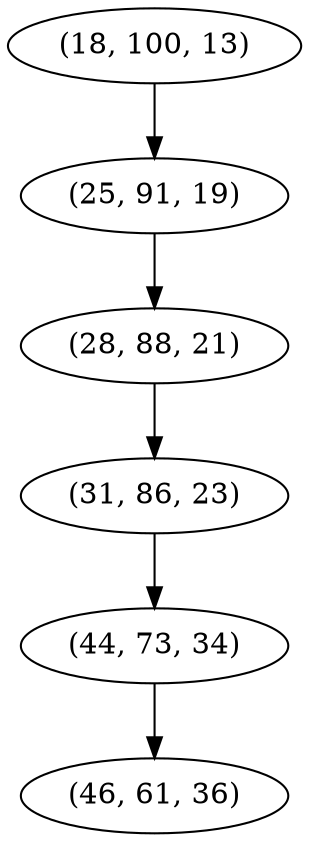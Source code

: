 digraph tree {
    "(18, 100, 13)";
    "(25, 91, 19)";
    "(28, 88, 21)";
    "(31, 86, 23)";
    "(44, 73, 34)";
    "(46, 61, 36)";
    "(18, 100, 13)" -> "(25, 91, 19)";
    "(25, 91, 19)" -> "(28, 88, 21)";
    "(28, 88, 21)" -> "(31, 86, 23)";
    "(31, 86, 23)" -> "(44, 73, 34)";
    "(44, 73, 34)" -> "(46, 61, 36)";
}
